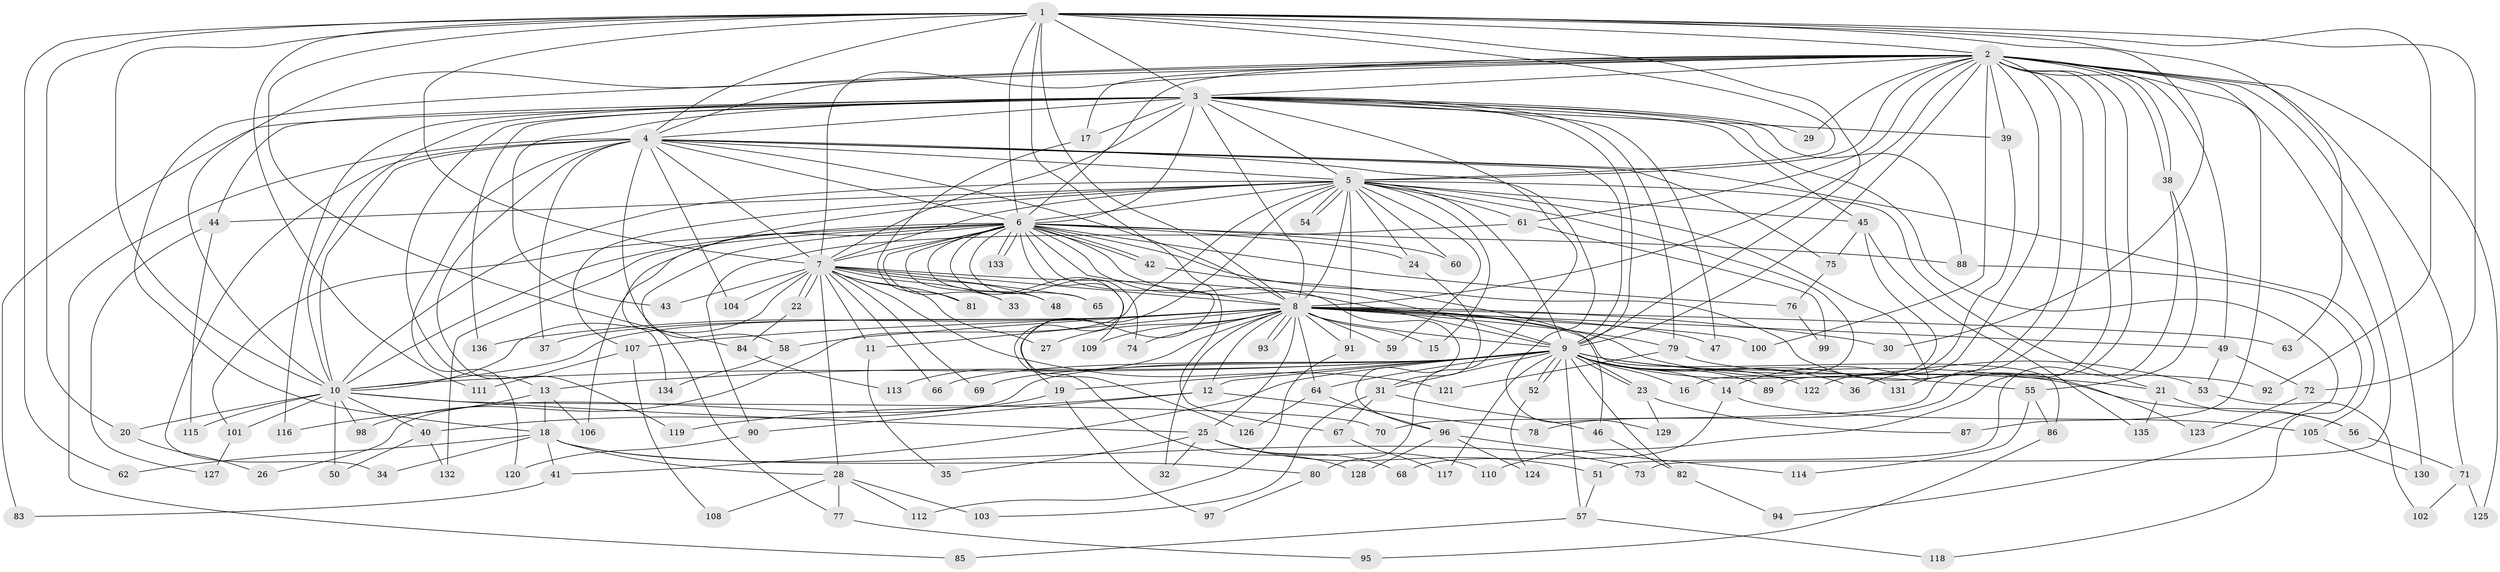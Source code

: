// Generated by graph-tools (version 1.1) at 2025/49/03/09/25 03:49:31]
// undirected, 136 vertices, 297 edges
graph export_dot {
graph [start="1"]
  node [color=gray90,style=filled];
  1;
  2;
  3;
  4;
  5;
  6;
  7;
  8;
  9;
  10;
  11;
  12;
  13;
  14;
  15;
  16;
  17;
  18;
  19;
  20;
  21;
  22;
  23;
  24;
  25;
  26;
  27;
  28;
  29;
  30;
  31;
  32;
  33;
  34;
  35;
  36;
  37;
  38;
  39;
  40;
  41;
  42;
  43;
  44;
  45;
  46;
  47;
  48;
  49;
  50;
  51;
  52;
  53;
  54;
  55;
  56;
  57;
  58;
  59;
  60;
  61;
  62;
  63;
  64;
  65;
  66;
  67;
  68;
  69;
  70;
  71;
  72;
  73;
  74;
  75;
  76;
  77;
  78;
  79;
  80;
  81;
  82;
  83;
  84;
  85;
  86;
  87;
  88;
  89;
  90;
  91;
  92;
  93;
  94;
  95;
  96;
  97;
  98;
  99;
  100;
  101;
  102;
  103;
  104;
  105;
  106;
  107;
  108;
  109;
  110;
  111;
  112;
  113;
  114;
  115;
  116;
  117;
  118;
  119;
  120;
  121;
  122;
  123;
  124;
  125;
  126;
  127;
  128;
  129;
  130;
  131;
  132;
  133;
  134;
  135;
  136;
  1 -- 2;
  1 -- 3;
  1 -- 4;
  1 -- 5;
  1 -- 6;
  1 -- 7;
  1 -- 8;
  1 -- 9;
  1 -- 10;
  1 -- 20;
  1 -- 30;
  1 -- 62;
  1 -- 63;
  1 -- 67;
  1 -- 72;
  1 -- 84;
  1 -- 92;
  1 -- 111;
  2 -- 3;
  2 -- 4;
  2 -- 5;
  2 -- 6;
  2 -- 7;
  2 -- 8;
  2 -- 9;
  2 -- 10;
  2 -- 17;
  2 -- 18;
  2 -- 29;
  2 -- 36;
  2 -- 38;
  2 -- 38;
  2 -- 39;
  2 -- 49;
  2 -- 61;
  2 -- 70;
  2 -- 71;
  2 -- 73;
  2 -- 78;
  2 -- 87;
  2 -- 100;
  2 -- 110;
  2 -- 125;
  2 -- 130;
  2 -- 131;
  3 -- 4;
  3 -- 5;
  3 -- 6;
  3 -- 7;
  3 -- 8;
  3 -- 9;
  3 -- 10;
  3 -- 13;
  3 -- 17;
  3 -- 29;
  3 -- 39;
  3 -- 43;
  3 -- 44;
  3 -- 45;
  3 -- 47;
  3 -- 79;
  3 -- 80;
  3 -- 83;
  3 -- 88;
  3 -- 94;
  3 -- 116;
  3 -- 136;
  4 -- 5;
  4 -- 6;
  4 -- 7;
  4 -- 8;
  4 -- 9;
  4 -- 10;
  4 -- 34;
  4 -- 37;
  4 -- 58;
  4 -- 75;
  4 -- 85;
  4 -- 104;
  4 -- 105;
  4 -- 119;
  4 -- 120;
  4 -- 129;
  5 -- 6;
  5 -- 7;
  5 -- 8;
  5 -- 9;
  5 -- 10;
  5 -- 14;
  5 -- 15;
  5 -- 16;
  5 -- 19;
  5 -- 21;
  5 -- 24;
  5 -- 44;
  5 -- 45;
  5 -- 54;
  5 -- 54;
  5 -- 59;
  5 -- 60;
  5 -- 61;
  5 -- 91;
  5 -- 98;
  5 -- 107;
  5 -- 134;
  6 -- 7;
  6 -- 8;
  6 -- 9;
  6 -- 10;
  6 -- 24;
  6 -- 33;
  6 -- 42;
  6 -- 42;
  6 -- 48;
  6 -- 60;
  6 -- 65;
  6 -- 74;
  6 -- 76;
  6 -- 77;
  6 -- 88;
  6 -- 96;
  6 -- 101;
  6 -- 106;
  6 -- 109;
  6 -- 123;
  6 -- 126;
  6 -- 128;
  6 -- 132;
  6 -- 133;
  6 -- 133;
  7 -- 8;
  7 -- 9;
  7 -- 10;
  7 -- 11;
  7 -- 22;
  7 -- 22;
  7 -- 27;
  7 -- 28;
  7 -- 33;
  7 -- 43;
  7 -- 48;
  7 -- 65;
  7 -- 66;
  7 -- 69;
  7 -- 81;
  7 -- 104;
  7 -- 121;
  8 -- 9;
  8 -- 10;
  8 -- 11;
  8 -- 12;
  8 -- 15;
  8 -- 25;
  8 -- 27;
  8 -- 30;
  8 -- 32;
  8 -- 37;
  8 -- 47;
  8 -- 49;
  8 -- 53;
  8 -- 58;
  8 -- 59;
  8 -- 63;
  8 -- 64;
  8 -- 74;
  8 -- 79;
  8 -- 86;
  8 -- 91;
  8 -- 93;
  8 -- 93;
  8 -- 100;
  8 -- 107;
  8 -- 109;
  8 -- 113;
  8 -- 136;
  9 -- 10;
  9 -- 12;
  9 -- 13;
  9 -- 14;
  9 -- 16;
  9 -- 19;
  9 -- 21;
  9 -- 23;
  9 -- 23;
  9 -- 26;
  9 -- 31;
  9 -- 36;
  9 -- 41;
  9 -- 52;
  9 -- 52;
  9 -- 55;
  9 -- 56;
  9 -- 57;
  9 -- 64;
  9 -- 66;
  9 -- 69;
  9 -- 82;
  9 -- 89;
  9 -- 117;
  9 -- 122;
  9 -- 131;
  10 -- 20;
  10 -- 25;
  10 -- 40;
  10 -- 50;
  10 -- 70;
  10 -- 98;
  10 -- 101;
  10 -- 115;
  11 -- 35;
  12 -- 78;
  12 -- 90;
  12 -- 119;
  13 -- 18;
  13 -- 106;
  13 -- 116;
  14 -- 68;
  14 -- 105;
  17 -- 81;
  18 -- 28;
  18 -- 34;
  18 -- 41;
  18 -- 62;
  18 -- 73;
  18 -- 80;
  19 -- 40;
  19 -- 97;
  20 -- 26;
  21 -- 56;
  21 -- 135;
  22 -- 84;
  23 -- 87;
  23 -- 129;
  24 -- 31;
  25 -- 32;
  25 -- 35;
  25 -- 51;
  25 -- 68;
  25 -- 110;
  28 -- 77;
  28 -- 103;
  28 -- 108;
  28 -- 112;
  31 -- 46;
  31 -- 67;
  31 -- 103;
  38 -- 51;
  38 -- 55;
  39 -- 122;
  40 -- 50;
  40 -- 132;
  41 -- 83;
  42 -- 46;
  44 -- 115;
  44 -- 127;
  45 -- 75;
  45 -- 89;
  45 -- 135;
  46 -- 82;
  49 -- 53;
  49 -- 72;
  51 -- 57;
  52 -- 124;
  53 -- 102;
  55 -- 86;
  55 -- 114;
  56 -- 71;
  57 -- 85;
  57 -- 118;
  58 -- 134;
  61 -- 90;
  61 -- 99;
  64 -- 96;
  64 -- 126;
  67 -- 117;
  71 -- 102;
  71 -- 125;
  72 -- 123;
  75 -- 76;
  76 -- 99;
  77 -- 95;
  79 -- 92;
  79 -- 121;
  80 -- 97;
  82 -- 94;
  84 -- 113;
  86 -- 95;
  88 -- 118;
  90 -- 120;
  91 -- 112;
  96 -- 114;
  96 -- 124;
  96 -- 128;
  101 -- 127;
  105 -- 130;
  107 -- 108;
  107 -- 111;
}
